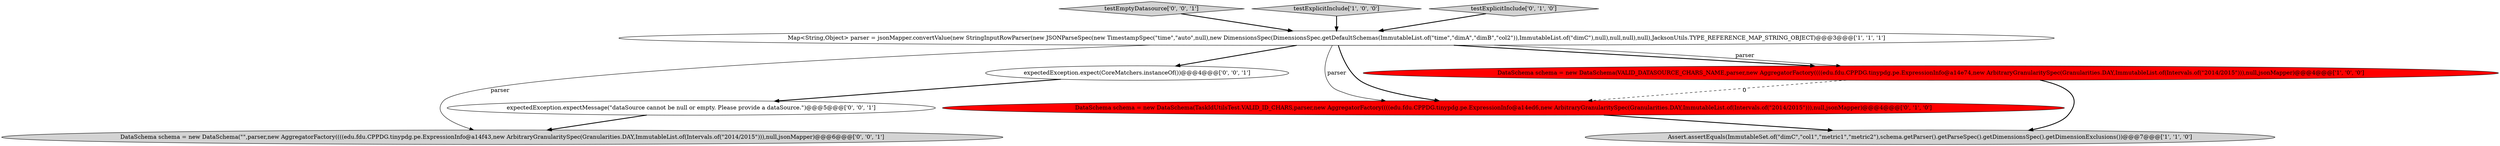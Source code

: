 digraph {
9 [style = filled, label = "DataSchema schema = new DataSchema(\"\",parser,new AggregatorFactory((((edu.fdu.CPPDG.tinypdg.pe.ExpressionInfo@a14f43,new ArbitraryGranularitySpec(Granularities.DAY,ImmutableList.of(Intervals.of(\"2014/2015\"))),null,jsonMapper)@@@6@@@['0', '0', '1']", fillcolor = lightgray, shape = ellipse image = "AAA0AAABBB3BBB"];
8 [style = filled, label = "expectedException.expectMessage(\"dataSource cannot be null or empty. Please provide a dataSource.\")@@@5@@@['0', '0', '1']", fillcolor = white, shape = ellipse image = "AAA0AAABBB3BBB"];
6 [style = filled, label = "testEmptyDatasource['0', '0', '1']", fillcolor = lightgray, shape = diamond image = "AAA0AAABBB3BBB"];
4 [style = filled, label = "DataSchema schema = new DataSchema(TaskIdUtilsTest.VALID_ID_CHARS,parser,new AggregatorFactory((((edu.fdu.CPPDG.tinypdg.pe.ExpressionInfo@a14ed6,new ArbitraryGranularitySpec(Granularities.DAY,ImmutableList.of(Intervals.of(\"2014/2015\"))),null,jsonMapper)@@@4@@@['0', '1', '0']", fillcolor = red, shape = ellipse image = "AAA1AAABBB2BBB"];
1 [style = filled, label = "testExplicitInclude['1', '0', '0']", fillcolor = lightgray, shape = diamond image = "AAA0AAABBB1BBB"];
5 [style = filled, label = "testExplicitInclude['0', '1', '0']", fillcolor = lightgray, shape = diamond image = "AAA0AAABBB2BBB"];
0 [style = filled, label = "DataSchema schema = new DataSchema(VALID_DATASOURCE_CHARS_NAME,parser,new AggregatorFactory((((edu.fdu.CPPDG.tinypdg.pe.ExpressionInfo@a14e74,new ArbitraryGranularitySpec(Granularities.DAY,ImmutableList.of(Intervals.of(\"2014/2015\"))),null,jsonMapper)@@@4@@@['1', '0', '0']", fillcolor = red, shape = ellipse image = "AAA1AAABBB1BBB"];
2 [style = filled, label = "Map<String,Object> parser = jsonMapper.convertValue(new StringInputRowParser(new JSONParseSpec(new TimestampSpec(\"time\",\"auto\",null),new DimensionsSpec(DimensionsSpec.getDefaultSchemas(ImmutableList.of(\"time\",\"dimA\",\"dimB\",\"col2\")),ImmutableList.of(\"dimC\"),null),null,null),null),JacksonUtils.TYPE_REFERENCE_MAP_STRING_OBJECT)@@@3@@@['1', '1', '1']", fillcolor = white, shape = ellipse image = "AAA0AAABBB1BBB"];
7 [style = filled, label = "expectedException.expect(CoreMatchers.instanceOf())@@@4@@@['0', '0', '1']", fillcolor = white, shape = ellipse image = "AAA0AAABBB3BBB"];
3 [style = filled, label = "Assert.assertEquals(ImmutableSet.of(\"dimC\",\"col1\",\"metric1\",\"metric2\"),schema.getParser().getParseSpec().getDimensionsSpec().getDimensionExclusions())@@@7@@@['1', '1', '0']", fillcolor = lightgray, shape = ellipse image = "AAA0AAABBB1BBB"];
8->9 [style = bold, label=""];
2->4 [style = solid, label="parser"];
0->3 [style = bold, label=""];
4->3 [style = bold, label=""];
5->2 [style = bold, label=""];
1->2 [style = bold, label=""];
2->0 [style = bold, label=""];
0->4 [style = dashed, label="0"];
2->7 [style = bold, label=""];
7->8 [style = bold, label=""];
2->4 [style = bold, label=""];
2->0 [style = solid, label="parser"];
2->9 [style = solid, label="parser"];
6->2 [style = bold, label=""];
}
